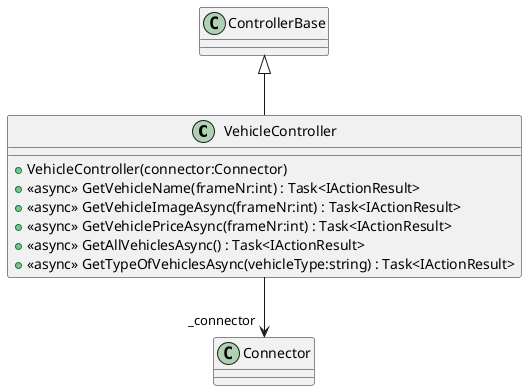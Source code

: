 @startuml
class VehicleController {
    + VehicleController(connector:Connector)
    + <<async>> GetVehicleName(frameNr:int) : Task<IActionResult>
    + <<async>> GetVehicleImageAsync(frameNr:int) : Task<IActionResult>
    + <<async>> GetVehiclePriceAsync(frameNr:int) : Task<IActionResult>
    + <<async>> GetAllVehiclesAsync() : Task<IActionResult>
    + <<async>> GetTypeOfVehiclesAsync(vehicleType:string) : Task<IActionResult>
}
ControllerBase <|-- VehicleController
VehicleController --> "_connector" Connector
@enduml
